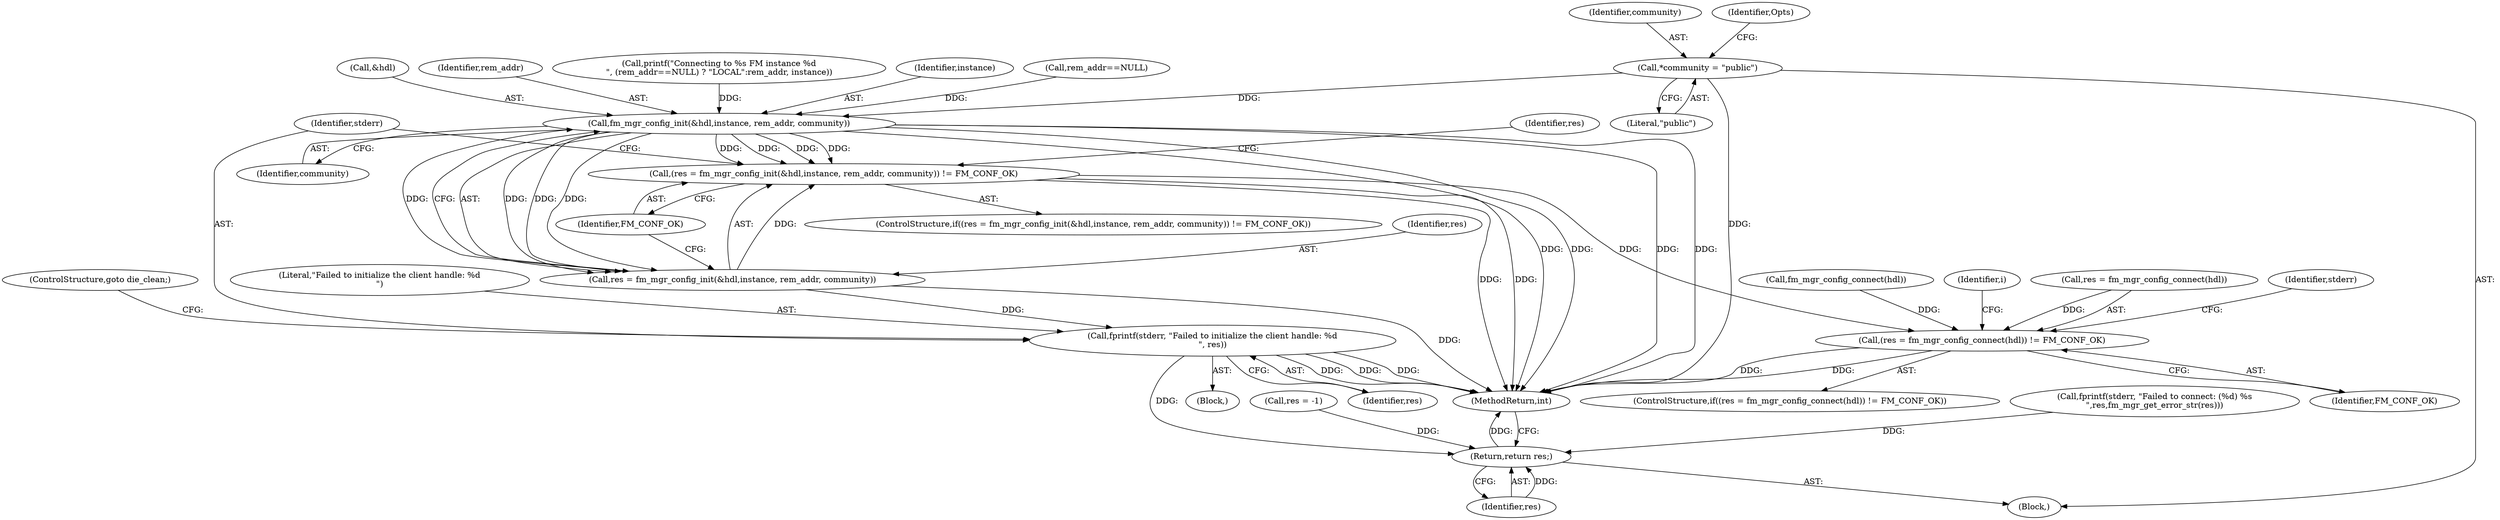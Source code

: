 digraph "0_opa-ff_c5759e7b76f5bf844be6c6641cc1b356bbc83869@pointer" {
"1000116" [label="(Call,*community = \"public\")"];
"1000200" [label="(Call,fm_mgr_config_init(&hdl,instance, rem_addr, community))"];
"1000197" [label="(Call,(res = fm_mgr_config_init(&hdl,instance, rem_addr, community)) != FM_CONF_OK)"];
"1000214" [label="(Call,(res = fm_mgr_config_connect(hdl)) != FM_CONF_OK)"];
"1000198" [label="(Call,res = fm_mgr_config_init(&hdl,instance, rem_addr, community))"];
"1000208" [label="(Call,fprintf(stderr, \"Failed to initialize the client handle: %d\n\", res))"];
"1000281" [label="(Return,return res;)"];
"1000187" [label="(Call,printf(\"Connecting to %s FM instance %d\n\", (rem_addr==NULL) ? \"LOCAL\":rem_addr, instance))"];
"1000206" [label="(Identifier,FM_CONF_OK)"];
"1000222" [label="(Identifier,stderr)"];
"1000219" [label="(Identifier,FM_CONF_OK)"];
"1000210" [label="(Literal,\"Failed to initialize the client handle: %d\n\")"];
"1000117" [label="(Identifier,community)"];
"1000212" [label="(ControlStructure,goto die_clean;)"];
"1000272" [label="(Call,res = -1)"];
"1000203" [label="(Identifier,instance)"];
"1000221" [label="(Call,fprintf(stderr, \"Failed to connect: (%d) %s\n\",res,fm_mgr_get_error_str(res)))"];
"1000211" [label="(Identifier,res)"];
"1000208" [label="(Call,fprintf(stderr, \"Failed to initialize the client handle: %d\n\", res))"];
"1000124" [label="(Identifier,Opts)"];
"1000190" [label="(Call,rem_addr==NULL)"];
"1000214" [label="(Call,(res = fm_mgr_config_connect(hdl)) != FM_CONF_OK)"];
"1000217" [label="(Call,fm_mgr_config_connect(hdl))"];
"1000230" [label="(Identifier,i)"];
"1000213" [label="(ControlStructure,if((res = fm_mgr_config_connect(hdl)) != FM_CONF_OK))"];
"1000282" [label="(Identifier,res)"];
"1000201" [label="(Call,&hdl)"];
"1000207" [label="(Block,)"];
"1000196" [label="(ControlStructure,if((res = fm_mgr_config_init(&hdl,instance, rem_addr, community)) != FM_CONF_OK))"];
"1000216" [label="(Identifier,res)"];
"1000200" [label="(Call,fm_mgr_config_init(&hdl,instance, rem_addr, community))"];
"1000118" [label="(Literal,\"public\")"];
"1000205" [label="(Identifier,community)"];
"1000199" [label="(Identifier,res)"];
"1000283" [label="(MethodReturn,int)"];
"1000209" [label="(Identifier,stderr)"];
"1000204" [label="(Identifier,rem_addr)"];
"1000215" [label="(Call,res = fm_mgr_config_connect(hdl))"];
"1000116" [label="(Call,*community = \"public\")"];
"1000281" [label="(Return,return res;)"];
"1000104" [label="(Block,)"];
"1000198" [label="(Call,res = fm_mgr_config_init(&hdl,instance, rem_addr, community))"];
"1000197" [label="(Call,(res = fm_mgr_config_init(&hdl,instance, rem_addr, community)) != FM_CONF_OK)"];
"1000116" -> "1000104"  [label="AST: "];
"1000116" -> "1000118"  [label="CFG: "];
"1000117" -> "1000116"  [label="AST: "];
"1000118" -> "1000116"  [label="AST: "];
"1000124" -> "1000116"  [label="CFG: "];
"1000116" -> "1000283"  [label="DDG: "];
"1000116" -> "1000200"  [label="DDG: "];
"1000200" -> "1000198"  [label="AST: "];
"1000200" -> "1000205"  [label="CFG: "];
"1000201" -> "1000200"  [label="AST: "];
"1000203" -> "1000200"  [label="AST: "];
"1000204" -> "1000200"  [label="AST: "];
"1000205" -> "1000200"  [label="AST: "];
"1000198" -> "1000200"  [label="CFG: "];
"1000200" -> "1000283"  [label="DDG: "];
"1000200" -> "1000283"  [label="DDG: "];
"1000200" -> "1000283"  [label="DDG: "];
"1000200" -> "1000283"  [label="DDG: "];
"1000200" -> "1000197"  [label="DDG: "];
"1000200" -> "1000197"  [label="DDG: "];
"1000200" -> "1000197"  [label="DDG: "];
"1000200" -> "1000197"  [label="DDG: "];
"1000200" -> "1000198"  [label="DDG: "];
"1000200" -> "1000198"  [label="DDG: "];
"1000200" -> "1000198"  [label="DDG: "];
"1000200" -> "1000198"  [label="DDG: "];
"1000187" -> "1000200"  [label="DDG: "];
"1000190" -> "1000200"  [label="DDG: "];
"1000197" -> "1000196"  [label="AST: "];
"1000197" -> "1000206"  [label="CFG: "];
"1000198" -> "1000197"  [label="AST: "];
"1000206" -> "1000197"  [label="AST: "];
"1000209" -> "1000197"  [label="CFG: "];
"1000216" -> "1000197"  [label="CFG: "];
"1000197" -> "1000283"  [label="DDG: "];
"1000197" -> "1000283"  [label="DDG: "];
"1000198" -> "1000197"  [label="DDG: "];
"1000197" -> "1000214"  [label="DDG: "];
"1000214" -> "1000213"  [label="AST: "];
"1000214" -> "1000219"  [label="CFG: "];
"1000215" -> "1000214"  [label="AST: "];
"1000219" -> "1000214"  [label="AST: "];
"1000222" -> "1000214"  [label="CFG: "];
"1000230" -> "1000214"  [label="CFG: "];
"1000214" -> "1000283"  [label="DDG: "];
"1000214" -> "1000283"  [label="DDG: "];
"1000215" -> "1000214"  [label="DDG: "];
"1000217" -> "1000214"  [label="DDG: "];
"1000199" -> "1000198"  [label="AST: "];
"1000206" -> "1000198"  [label="CFG: "];
"1000198" -> "1000283"  [label="DDG: "];
"1000198" -> "1000208"  [label="DDG: "];
"1000208" -> "1000207"  [label="AST: "];
"1000208" -> "1000211"  [label="CFG: "];
"1000209" -> "1000208"  [label="AST: "];
"1000210" -> "1000208"  [label="AST: "];
"1000211" -> "1000208"  [label="AST: "];
"1000212" -> "1000208"  [label="CFG: "];
"1000208" -> "1000283"  [label="DDG: "];
"1000208" -> "1000283"  [label="DDG: "];
"1000208" -> "1000283"  [label="DDG: "];
"1000208" -> "1000281"  [label="DDG: "];
"1000281" -> "1000104"  [label="AST: "];
"1000281" -> "1000282"  [label="CFG: "];
"1000282" -> "1000281"  [label="AST: "];
"1000283" -> "1000281"  [label="CFG: "];
"1000281" -> "1000283"  [label="DDG: "];
"1000282" -> "1000281"  [label="DDG: "];
"1000272" -> "1000281"  [label="DDG: "];
"1000221" -> "1000281"  [label="DDG: "];
}
